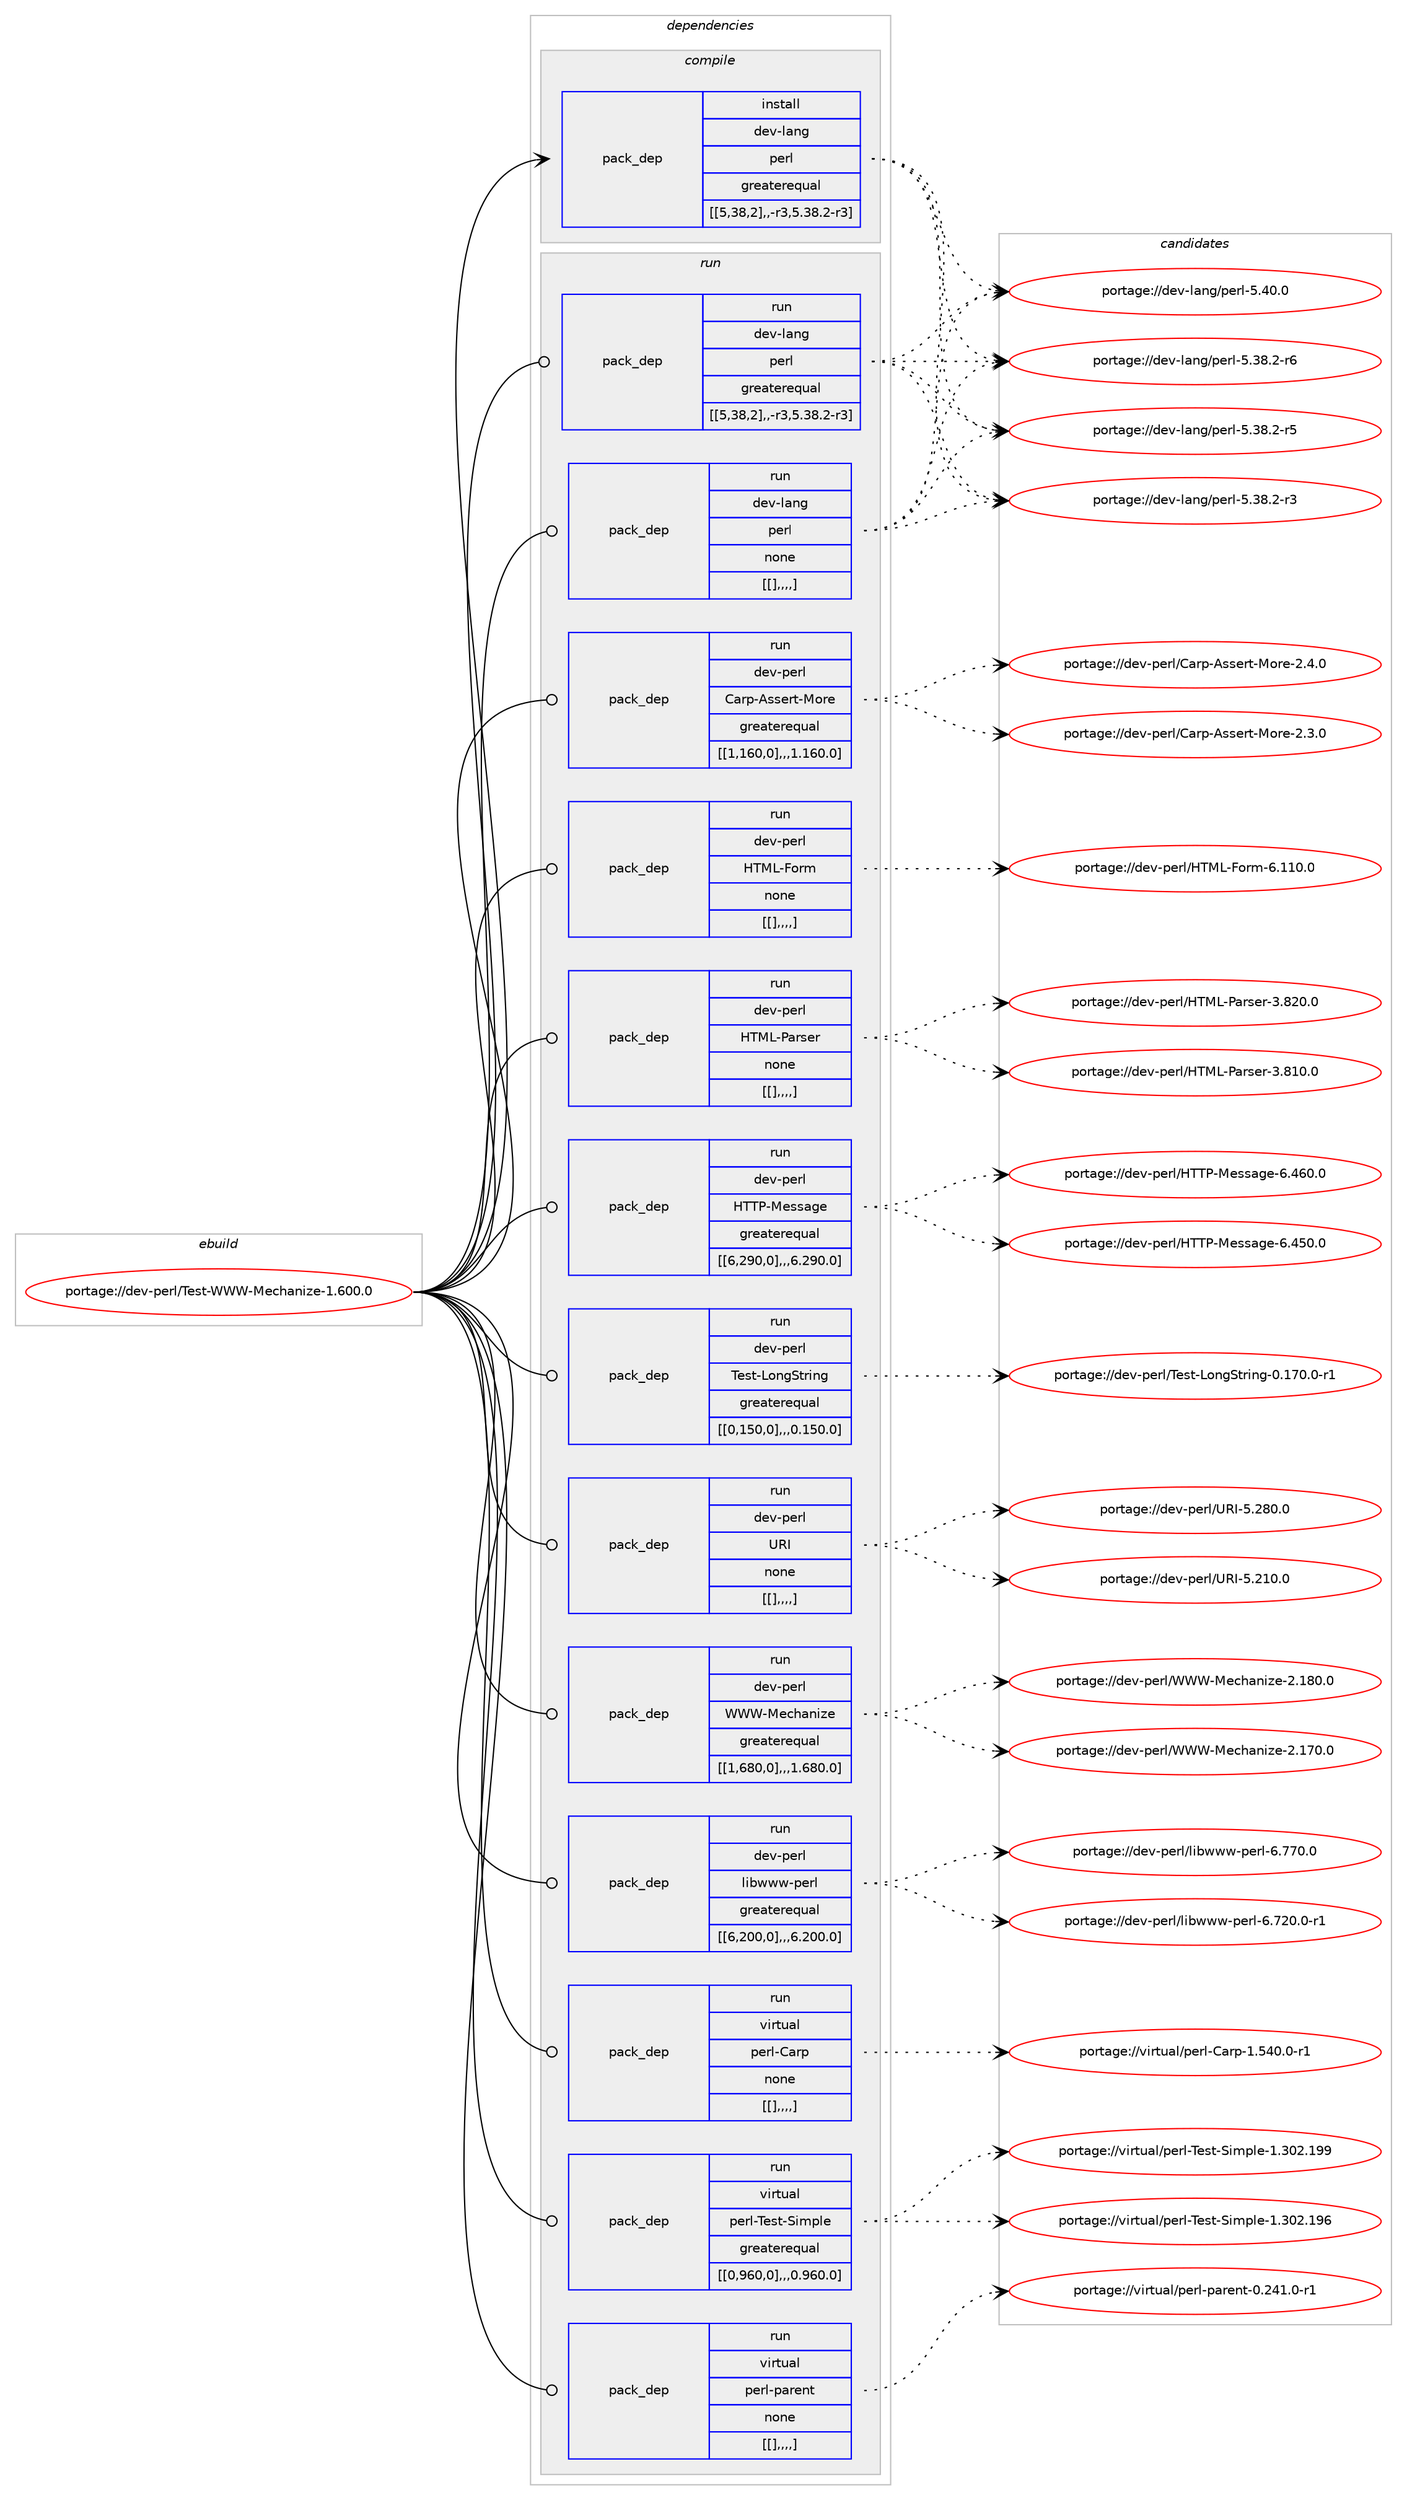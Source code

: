 digraph prolog {

# *************
# Graph options
# *************

newrank=true;
concentrate=true;
compound=true;
graph [rankdir=LR,fontname=Helvetica,fontsize=10,ranksep=1.5];#, ranksep=2.5, nodesep=0.2];
edge  [arrowhead=vee];
node  [fontname=Helvetica,fontsize=10];

# **********
# The ebuild
# **********

subgraph cluster_leftcol {
color=gray;
label=<<i>ebuild</i>>;
id [label="portage://dev-perl/Test-WWW-Mechanize-1.600.0", color=red, width=4, href="../dev-perl/Test-WWW-Mechanize-1.600.0.svg"];
}

# ****************
# The dependencies
# ****************

subgraph cluster_midcol {
color=gray;
label=<<i>dependencies</i>>;
subgraph cluster_compile {
fillcolor="#eeeeee";
style=filled;
label=<<i>compile</i>>;
subgraph pack106894 {
dependency138674 [label=<<TABLE BORDER="0" CELLBORDER="1" CELLSPACING="0" CELLPADDING="4" WIDTH="220"><TR><TD ROWSPAN="6" CELLPADDING="30">pack_dep</TD></TR><TR><TD WIDTH="110">install</TD></TR><TR><TD>dev-lang</TD></TR><TR><TD>perl</TD></TR><TR><TD>greaterequal</TD></TR><TR><TD>[[5,38,2],,-r3,5.38.2-r3]</TD></TR></TABLE>>, shape=none, color=blue];
}
id:e -> dependency138674:w [weight=20,style="solid",arrowhead="vee"];
}
subgraph cluster_compileandrun {
fillcolor="#eeeeee";
style=filled;
label=<<i>compile and run</i>>;
}
subgraph cluster_run {
fillcolor="#eeeeee";
style=filled;
label=<<i>run</i>>;
subgraph pack106895 {
dependency138675 [label=<<TABLE BORDER="0" CELLBORDER="1" CELLSPACING="0" CELLPADDING="4" WIDTH="220"><TR><TD ROWSPAN="6" CELLPADDING="30">pack_dep</TD></TR><TR><TD WIDTH="110">run</TD></TR><TR><TD>dev-lang</TD></TR><TR><TD>perl</TD></TR><TR><TD>greaterequal</TD></TR><TR><TD>[[5,38,2],,-r3,5.38.2-r3]</TD></TR></TABLE>>, shape=none, color=blue];
}
id:e -> dependency138675:w [weight=20,style="solid",arrowhead="odot"];
subgraph pack106896 {
dependency138676 [label=<<TABLE BORDER="0" CELLBORDER="1" CELLSPACING="0" CELLPADDING="4" WIDTH="220"><TR><TD ROWSPAN="6" CELLPADDING="30">pack_dep</TD></TR><TR><TD WIDTH="110">run</TD></TR><TR><TD>dev-lang</TD></TR><TR><TD>perl</TD></TR><TR><TD>none</TD></TR><TR><TD>[[],,,,]</TD></TR></TABLE>>, shape=none, color=blue];
}
id:e -> dependency138676:w [weight=20,style="solid",arrowhead="odot"];
subgraph pack106897 {
dependency138677 [label=<<TABLE BORDER="0" CELLBORDER="1" CELLSPACING="0" CELLPADDING="4" WIDTH="220"><TR><TD ROWSPAN="6" CELLPADDING="30">pack_dep</TD></TR><TR><TD WIDTH="110">run</TD></TR><TR><TD>dev-perl</TD></TR><TR><TD>Carp-Assert-More</TD></TR><TR><TD>greaterequal</TD></TR><TR><TD>[[1,160,0],,,1.160.0]</TD></TR></TABLE>>, shape=none, color=blue];
}
id:e -> dependency138677:w [weight=20,style="solid",arrowhead="odot"];
subgraph pack106898 {
dependency138678 [label=<<TABLE BORDER="0" CELLBORDER="1" CELLSPACING="0" CELLPADDING="4" WIDTH="220"><TR><TD ROWSPAN="6" CELLPADDING="30">pack_dep</TD></TR><TR><TD WIDTH="110">run</TD></TR><TR><TD>dev-perl</TD></TR><TR><TD>HTML-Form</TD></TR><TR><TD>none</TD></TR><TR><TD>[[],,,,]</TD></TR></TABLE>>, shape=none, color=blue];
}
id:e -> dependency138678:w [weight=20,style="solid",arrowhead="odot"];
subgraph pack106899 {
dependency138679 [label=<<TABLE BORDER="0" CELLBORDER="1" CELLSPACING="0" CELLPADDING="4" WIDTH="220"><TR><TD ROWSPAN="6" CELLPADDING="30">pack_dep</TD></TR><TR><TD WIDTH="110">run</TD></TR><TR><TD>dev-perl</TD></TR><TR><TD>HTML-Parser</TD></TR><TR><TD>none</TD></TR><TR><TD>[[],,,,]</TD></TR></TABLE>>, shape=none, color=blue];
}
id:e -> dependency138679:w [weight=20,style="solid",arrowhead="odot"];
subgraph pack106900 {
dependency138680 [label=<<TABLE BORDER="0" CELLBORDER="1" CELLSPACING="0" CELLPADDING="4" WIDTH="220"><TR><TD ROWSPAN="6" CELLPADDING="30">pack_dep</TD></TR><TR><TD WIDTH="110">run</TD></TR><TR><TD>dev-perl</TD></TR><TR><TD>HTTP-Message</TD></TR><TR><TD>greaterequal</TD></TR><TR><TD>[[6,290,0],,,6.290.0]</TD></TR></TABLE>>, shape=none, color=blue];
}
id:e -> dependency138680:w [weight=20,style="solid",arrowhead="odot"];
subgraph pack106901 {
dependency138681 [label=<<TABLE BORDER="0" CELLBORDER="1" CELLSPACING="0" CELLPADDING="4" WIDTH="220"><TR><TD ROWSPAN="6" CELLPADDING="30">pack_dep</TD></TR><TR><TD WIDTH="110">run</TD></TR><TR><TD>dev-perl</TD></TR><TR><TD>Test-LongString</TD></TR><TR><TD>greaterequal</TD></TR><TR><TD>[[0,150,0],,,0.150.0]</TD></TR></TABLE>>, shape=none, color=blue];
}
id:e -> dependency138681:w [weight=20,style="solid",arrowhead="odot"];
subgraph pack106902 {
dependency138682 [label=<<TABLE BORDER="0" CELLBORDER="1" CELLSPACING="0" CELLPADDING="4" WIDTH="220"><TR><TD ROWSPAN="6" CELLPADDING="30">pack_dep</TD></TR><TR><TD WIDTH="110">run</TD></TR><TR><TD>dev-perl</TD></TR><TR><TD>URI</TD></TR><TR><TD>none</TD></TR><TR><TD>[[],,,,]</TD></TR></TABLE>>, shape=none, color=blue];
}
id:e -> dependency138682:w [weight=20,style="solid",arrowhead="odot"];
subgraph pack106903 {
dependency138683 [label=<<TABLE BORDER="0" CELLBORDER="1" CELLSPACING="0" CELLPADDING="4" WIDTH="220"><TR><TD ROWSPAN="6" CELLPADDING="30">pack_dep</TD></TR><TR><TD WIDTH="110">run</TD></TR><TR><TD>dev-perl</TD></TR><TR><TD>WWW-Mechanize</TD></TR><TR><TD>greaterequal</TD></TR><TR><TD>[[1,680,0],,,1.680.0]</TD></TR></TABLE>>, shape=none, color=blue];
}
id:e -> dependency138683:w [weight=20,style="solid",arrowhead="odot"];
subgraph pack106904 {
dependency138684 [label=<<TABLE BORDER="0" CELLBORDER="1" CELLSPACING="0" CELLPADDING="4" WIDTH="220"><TR><TD ROWSPAN="6" CELLPADDING="30">pack_dep</TD></TR><TR><TD WIDTH="110">run</TD></TR><TR><TD>dev-perl</TD></TR><TR><TD>libwww-perl</TD></TR><TR><TD>greaterequal</TD></TR><TR><TD>[[6,200,0],,,6.200.0]</TD></TR></TABLE>>, shape=none, color=blue];
}
id:e -> dependency138684:w [weight=20,style="solid",arrowhead="odot"];
subgraph pack106905 {
dependency138685 [label=<<TABLE BORDER="0" CELLBORDER="1" CELLSPACING="0" CELLPADDING="4" WIDTH="220"><TR><TD ROWSPAN="6" CELLPADDING="30">pack_dep</TD></TR><TR><TD WIDTH="110">run</TD></TR><TR><TD>virtual</TD></TR><TR><TD>perl-Carp</TD></TR><TR><TD>none</TD></TR><TR><TD>[[],,,,]</TD></TR></TABLE>>, shape=none, color=blue];
}
id:e -> dependency138685:w [weight=20,style="solid",arrowhead="odot"];
subgraph pack106906 {
dependency138686 [label=<<TABLE BORDER="0" CELLBORDER="1" CELLSPACING="0" CELLPADDING="4" WIDTH="220"><TR><TD ROWSPAN="6" CELLPADDING="30">pack_dep</TD></TR><TR><TD WIDTH="110">run</TD></TR><TR><TD>virtual</TD></TR><TR><TD>perl-Test-Simple</TD></TR><TR><TD>greaterequal</TD></TR><TR><TD>[[0,960,0],,,0.960.0]</TD></TR></TABLE>>, shape=none, color=blue];
}
id:e -> dependency138686:w [weight=20,style="solid",arrowhead="odot"];
subgraph pack106907 {
dependency138687 [label=<<TABLE BORDER="0" CELLBORDER="1" CELLSPACING="0" CELLPADDING="4" WIDTH="220"><TR><TD ROWSPAN="6" CELLPADDING="30">pack_dep</TD></TR><TR><TD WIDTH="110">run</TD></TR><TR><TD>virtual</TD></TR><TR><TD>perl-parent</TD></TR><TR><TD>none</TD></TR><TR><TD>[[],,,,]</TD></TR></TABLE>>, shape=none, color=blue];
}
id:e -> dependency138687:w [weight=20,style="solid",arrowhead="odot"];
}
}

# **************
# The candidates
# **************

subgraph cluster_choices {
rank=same;
color=gray;
label=<<i>candidates</i>>;

subgraph choice106894 {
color=black;
nodesep=1;
choice10010111845108971101034711210111410845534652484648 [label="portage://dev-lang/perl-5.40.0", color=red, width=4,href="../dev-lang/perl-5.40.0.svg"];
choice100101118451089711010347112101114108455346515646504511454 [label="portage://dev-lang/perl-5.38.2-r6", color=red, width=4,href="../dev-lang/perl-5.38.2-r6.svg"];
choice100101118451089711010347112101114108455346515646504511453 [label="portage://dev-lang/perl-5.38.2-r5", color=red, width=4,href="../dev-lang/perl-5.38.2-r5.svg"];
choice100101118451089711010347112101114108455346515646504511451 [label="portage://dev-lang/perl-5.38.2-r3", color=red, width=4,href="../dev-lang/perl-5.38.2-r3.svg"];
dependency138674:e -> choice10010111845108971101034711210111410845534652484648:w [style=dotted,weight="100"];
dependency138674:e -> choice100101118451089711010347112101114108455346515646504511454:w [style=dotted,weight="100"];
dependency138674:e -> choice100101118451089711010347112101114108455346515646504511453:w [style=dotted,weight="100"];
dependency138674:e -> choice100101118451089711010347112101114108455346515646504511451:w [style=dotted,weight="100"];
}
subgraph choice106895 {
color=black;
nodesep=1;
choice10010111845108971101034711210111410845534652484648 [label="portage://dev-lang/perl-5.40.0", color=red, width=4,href="../dev-lang/perl-5.40.0.svg"];
choice100101118451089711010347112101114108455346515646504511454 [label="portage://dev-lang/perl-5.38.2-r6", color=red, width=4,href="../dev-lang/perl-5.38.2-r6.svg"];
choice100101118451089711010347112101114108455346515646504511453 [label="portage://dev-lang/perl-5.38.2-r5", color=red, width=4,href="../dev-lang/perl-5.38.2-r5.svg"];
choice100101118451089711010347112101114108455346515646504511451 [label="portage://dev-lang/perl-5.38.2-r3", color=red, width=4,href="../dev-lang/perl-5.38.2-r3.svg"];
dependency138675:e -> choice10010111845108971101034711210111410845534652484648:w [style=dotted,weight="100"];
dependency138675:e -> choice100101118451089711010347112101114108455346515646504511454:w [style=dotted,weight="100"];
dependency138675:e -> choice100101118451089711010347112101114108455346515646504511453:w [style=dotted,weight="100"];
dependency138675:e -> choice100101118451089711010347112101114108455346515646504511451:w [style=dotted,weight="100"];
}
subgraph choice106896 {
color=black;
nodesep=1;
choice10010111845108971101034711210111410845534652484648 [label="portage://dev-lang/perl-5.40.0", color=red, width=4,href="../dev-lang/perl-5.40.0.svg"];
choice100101118451089711010347112101114108455346515646504511454 [label="portage://dev-lang/perl-5.38.2-r6", color=red, width=4,href="../dev-lang/perl-5.38.2-r6.svg"];
choice100101118451089711010347112101114108455346515646504511453 [label="portage://dev-lang/perl-5.38.2-r5", color=red, width=4,href="../dev-lang/perl-5.38.2-r5.svg"];
choice100101118451089711010347112101114108455346515646504511451 [label="portage://dev-lang/perl-5.38.2-r3", color=red, width=4,href="../dev-lang/perl-5.38.2-r3.svg"];
dependency138676:e -> choice10010111845108971101034711210111410845534652484648:w [style=dotted,weight="100"];
dependency138676:e -> choice100101118451089711010347112101114108455346515646504511454:w [style=dotted,weight="100"];
dependency138676:e -> choice100101118451089711010347112101114108455346515646504511453:w [style=dotted,weight="100"];
dependency138676:e -> choice100101118451089711010347112101114108455346515646504511451:w [style=dotted,weight="100"];
}
subgraph choice106897 {
color=black;
nodesep=1;
choice1001011184511210111410847679711411245651151151011141164577111114101455046524648 [label="portage://dev-perl/Carp-Assert-More-2.4.0", color=red, width=4,href="../dev-perl/Carp-Assert-More-2.4.0.svg"];
choice1001011184511210111410847679711411245651151151011141164577111114101455046514648 [label="portage://dev-perl/Carp-Assert-More-2.3.0", color=red, width=4,href="../dev-perl/Carp-Assert-More-2.3.0.svg"];
dependency138677:e -> choice1001011184511210111410847679711411245651151151011141164577111114101455046524648:w [style=dotted,weight="100"];
dependency138677:e -> choice1001011184511210111410847679711411245651151151011141164577111114101455046514648:w [style=dotted,weight="100"];
}
subgraph choice106898 {
color=black;
nodesep=1;
choice10010111845112101114108477284777645701111141094554464949484648 [label="portage://dev-perl/HTML-Form-6.110.0", color=red, width=4,href="../dev-perl/HTML-Form-6.110.0.svg"];
dependency138678:e -> choice10010111845112101114108477284777645701111141094554464949484648:w [style=dotted,weight="100"];
}
subgraph choice106899 {
color=black;
nodesep=1;
choice1001011184511210111410847728477764580971141151011144551465650484648 [label="portage://dev-perl/HTML-Parser-3.820.0", color=red, width=4,href="../dev-perl/HTML-Parser-3.820.0.svg"];
choice1001011184511210111410847728477764580971141151011144551465649484648 [label="portage://dev-perl/HTML-Parser-3.810.0", color=red, width=4,href="../dev-perl/HTML-Parser-3.810.0.svg"];
dependency138679:e -> choice1001011184511210111410847728477764580971141151011144551465650484648:w [style=dotted,weight="100"];
dependency138679:e -> choice1001011184511210111410847728477764580971141151011144551465649484648:w [style=dotted,weight="100"];
}
subgraph choice106900 {
color=black;
nodesep=1;
choice1001011184511210111410847728484804577101115115971031014554465254484648 [label="portage://dev-perl/HTTP-Message-6.460.0", color=red, width=4,href="../dev-perl/HTTP-Message-6.460.0.svg"];
choice1001011184511210111410847728484804577101115115971031014554465253484648 [label="portage://dev-perl/HTTP-Message-6.450.0", color=red, width=4,href="../dev-perl/HTTP-Message-6.450.0.svg"];
dependency138680:e -> choice1001011184511210111410847728484804577101115115971031014554465254484648:w [style=dotted,weight="100"];
dependency138680:e -> choice1001011184511210111410847728484804577101115115971031014554465253484648:w [style=dotted,weight="100"];
}
subgraph choice106901 {
color=black;
nodesep=1;
choice10010111845112101114108478410111511645761111101038311611410511010345484649554846484511449 [label="portage://dev-perl/Test-LongString-0.170.0-r1", color=red, width=4,href="../dev-perl/Test-LongString-0.170.0-r1.svg"];
dependency138681:e -> choice10010111845112101114108478410111511645761111101038311611410511010345484649554846484511449:w [style=dotted,weight="100"];
}
subgraph choice106902 {
color=black;
nodesep=1;
choice10010111845112101114108478582734553465056484648 [label="portage://dev-perl/URI-5.280.0", color=red, width=4,href="../dev-perl/URI-5.280.0.svg"];
choice10010111845112101114108478582734553465049484648 [label="portage://dev-perl/URI-5.210.0", color=red, width=4,href="../dev-perl/URI-5.210.0.svg"];
dependency138682:e -> choice10010111845112101114108478582734553465056484648:w [style=dotted,weight="100"];
dependency138682:e -> choice10010111845112101114108478582734553465049484648:w [style=dotted,weight="100"];
}
subgraph choice106903 {
color=black;
nodesep=1;
choice1001011184511210111410847878787457710199104971101051221014550464956484648 [label="portage://dev-perl/WWW-Mechanize-2.180.0", color=red, width=4,href="../dev-perl/WWW-Mechanize-2.180.0.svg"];
choice1001011184511210111410847878787457710199104971101051221014550464955484648 [label="portage://dev-perl/WWW-Mechanize-2.170.0", color=red, width=4,href="../dev-perl/WWW-Mechanize-2.170.0.svg"];
dependency138683:e -> choice1001011184511210111410847878787457710199104971101051221014550464956484648:w [style=dotted,weight="100"];
dependency138683:e -> choice1001011184511210111410847878787457710199104971101051221014550464955484648:w [style=dotted,weight="100"];
}
subgraph choice106904 {
color=black;
nodesep=1;
choice100101118451121011141084710810598119119119451121011141084554465555484648 [label="portage://dev-perl/libwww-perl-6.770.0", color=red, width=4,href="../dev-perl/libwww-perl-6.770.0.svg"];
choice1001011184511210111410847108105981191191194511210111410845544655504846484511449 [label="portage://dev-perl/libwww-perl-6.720.0-r1", color=red, width=4,href="../dev-perl/libwww-perl-6.720.0-r1.svg"];
dependency138684:e -> choice100101118451121011141084710810598119119119451121011141084554465555484648:w [style=dotted,weight="100"];
dependency138684:e -> choice1001011184511210111410847108105981191191194511210111410845544655504846484511449:w [style=dotted,weight="100"];
}
subgraph choice106905 {
color=black;
nodesep=1;
choice118105114116117971084711210111410845679711411245494653524846484511449 [label="portage://virtual/perl-Carp-1.540.0-r1", color=red, width=4,href="../virtual/perl-Carp-1.540.0-r1.svg"];
dependency138685:e -> choice118105114116117971084711210111410845679711411245494653524846484511449:w [style=dotted,weight="100"];
}
subgraph choice106906 {
color=black;
nodesep=1;
choice11810511411611797108471121011141084584101115116458310510911210810145494651485046495757 [label="portage://virtual/perl-Test-Simple-1.302.199", color=red, width=4,href="../virtual/perl-Test-Simple-1.302.199.svg"];
choice11810511411611797108471121011141084584101115116458310510911210810145494651485046495754 [label="portage://virtual/perl-Test-Simple-1.302.196", color=red, width=4,href="../virtual/perl-Test-Simple-1.302.196.svg"];
dependency138686:e -> choice11810511411611797108471121011141084584101115116458310510911210810145494651485046495757:w [style=dotted,weight="100"];
dependency138686:e -> choice11810511411611797108471121011141084584101115116458310510911210810145494651485046495754:w [style=dotted,weight="100"];
}
subgraph choice106907 {
color=black;
nodesep=1;
choice1181051141161179710847112101114108451129711410111011645484650524946484511449 [label="portage://virtual/perl-parent-0.241.0-r1", color=red, width=4,href="../virtual/perl-parent-0.241.0-r1.svg"];
dependency138687:e -> choice1181051141161179710847112101114108451129711410111011645484650524946484511449:w [style=dotted,weight="100"];
}
}

}
